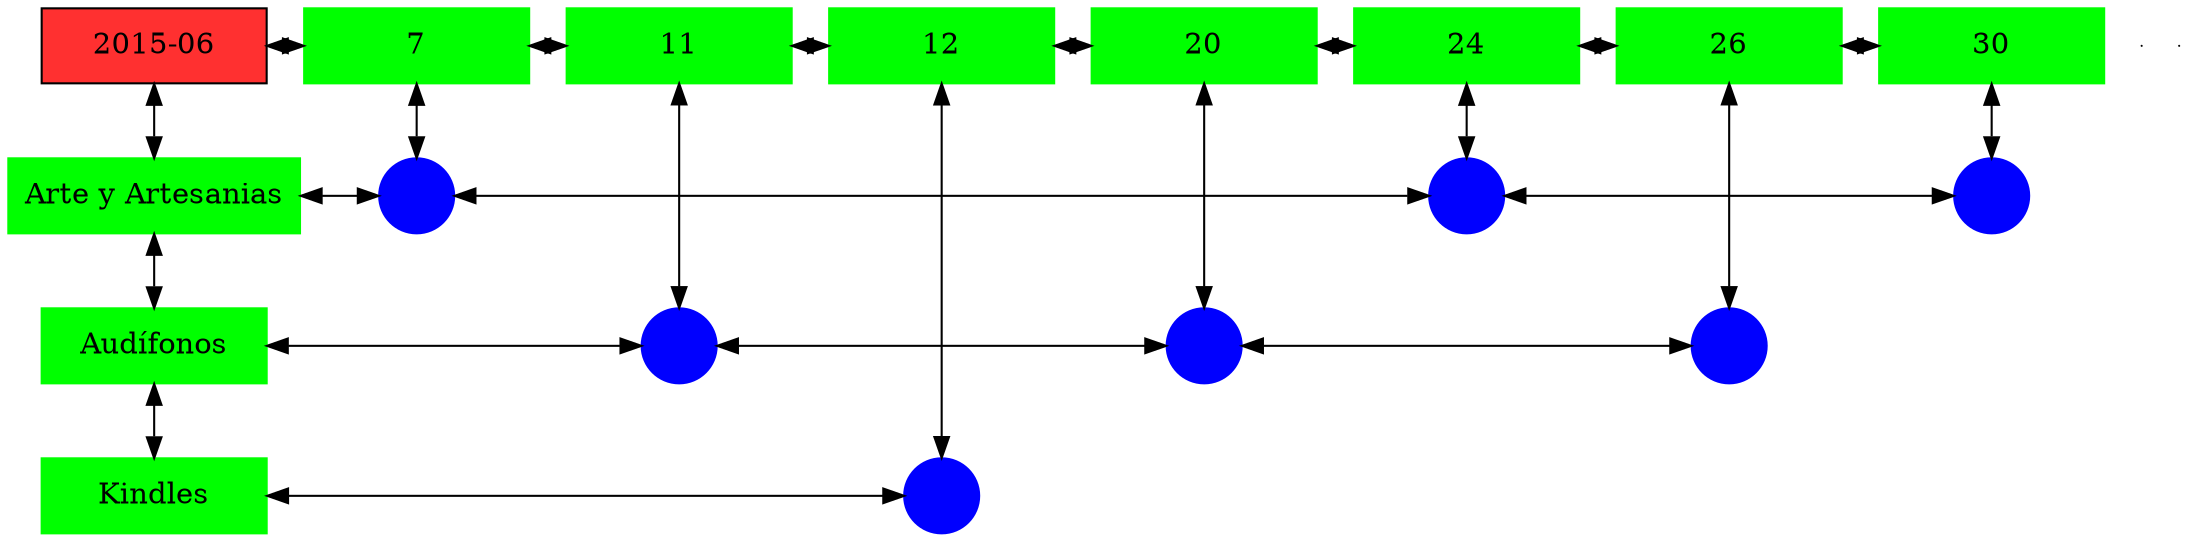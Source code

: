 digraph G{
node[shape="box"];
nodeMt[ label = "2015-06", width = 1.5, style = filled, fillcolor = firebrick1, group = 1 ];
e0[ shape = point, width = 0 ];
e1[ shape = point, width = 0 ];
node0xc0022aa960[label="7",color=green,style =filled,width = 1.5 group=7];
nodeMt->node0xc0022aa960[dir="both"];
{rank=same;nodeMt;node0xc0022aa960;}
node0xc001e638b0[label="11",color=green,style =filled,width = 1.5 group=11];
node0xc0022aa960->node0xc001e638b0[dir="both"];
{rank=same;node0xc0022aa960;node0xc001e638b0;}
node0xc0022cdc70[label="12",color=green,style =filled,width = 1.5 group=12];
node0xc001e638b0->node0xc0022cdc70[dir="both"];
{rank=same;node0xc001e638b0;node0xc0022cdc70;}
node0xc001e96550[label="20",color=green,style =filled,width = 1.5 group=20];
node0xc0022cdc70->node0xc001e96550[dir="both"];
{rank=same;node0xc0022cdc70;node0xc001e96550;}
node0xc00208a8c0[label="24",color=green,style =filled,width = 1.5 group=24];
node0xc001e96550->node0xc00208a8c0[dir="both"];
{rank=same;node0xc001e96550;node0xc00208a8c0;}
node0xc002158000[label="26",color=green,style =filled,width = 1.5 group=26];
node0xc00208a8c0->node0xc002158000[dir="both"];
{rank=same;node0xc00208a8c0;node0xc002158000;}
node0xc0021587d0[label="30",color=green,style =filled,width = 1.5 group=30];
node0xc002158000->node0xc0021587d0[dir="both"];
{rank=same;node0xc002158000;node0xc0021587d0;}
node0xc00208a870[label="Arte y Artesanias",color=green,style =filled width = 1.5 group=1];
node0xc002299d00[label="",color=blue,style =filled, width = 0.5 group=7 shape=circle];
node0xc00208a870->node0xc002299d00[dir="both"];
{rank=same;node0xc00208a870;node0xc002299d00;}
node0xc00208c580[label="",color=blue,style =filled, width = 0.5 group=24 shape=circle];
node0xc002299d00->node0xc00208c580[dir="both"];
{rank=same;node0xc00208c580;node0xc002299d00;}
node0xc002156c00[label="",color=blue,style =filled, width = 0.5 group=30 shape=circle];
node0xc00208c580->node0xc002156c00[dir="both"];
{rank=same;node0xc002156c00;node0xc00208c580;}
node0xc001e63860[label="Audífonos",color=green,style =filled width = 1.5 group=1];
node0xc001e5d380[label="",color=blue,style =filled, width = 0.5 group=11 shape=circle];
node0xc001e63860->node0xc001e5d380[dir="both"];
{rank=same;node0xc001e63860;node0xc001e5d380;}
node0xc001e8b180[label="",color=blue,style =filled, width = 0.5 group=20 shape=circle];
node0xc001e5d380->node0xc001e8b180[dir="both"];
{rank=same;node0xc001e8b180;node0xc001e5d380;}
node0xc002156680[label="",color=blue,style =filled, width = 0.5 group=26 shape=circle];
node0xc001e8b180->node0xc002156680[dir="both"];
{rank=same;node0xc002156680;node0xc001e8b180;}
node0xc0022cdc20[label="Kindles",color=green,style =filled width = 1.5 group=1];
node0xc0022dc780[label="",color=blue,style =filled, width = 0.5 group=12 shape=circle];
node0xc0022cdc20->node0xc0022dc780[dir="both"];
{rank=same;node0xc0022cdc20;node0xc0022dc780;}
node0xc0022aa960->node0xc002299d00[dir="both"];
node0xc001e638b0->node0xc001e5d380[dir="both"];
node0xc0022cdc70->node0xc0022dc780[dir="both"];
node0xc001e96550->node0xc001e8b180[dir="both"];
node0xc00208a8c0->node0xc00208c580[dir="both"];
node0xc002158000->node0xc002156680[dir="both"];
node0xc0021587d0->node0xc002156c00[dir="both"];
nodeMt->node0xc00208a870[dir="both"];
node0xc00208a870->node0xc001e63860[dir="both"];
node0xc001e63860->node0xc0022cdc20[dir="both"];
}
